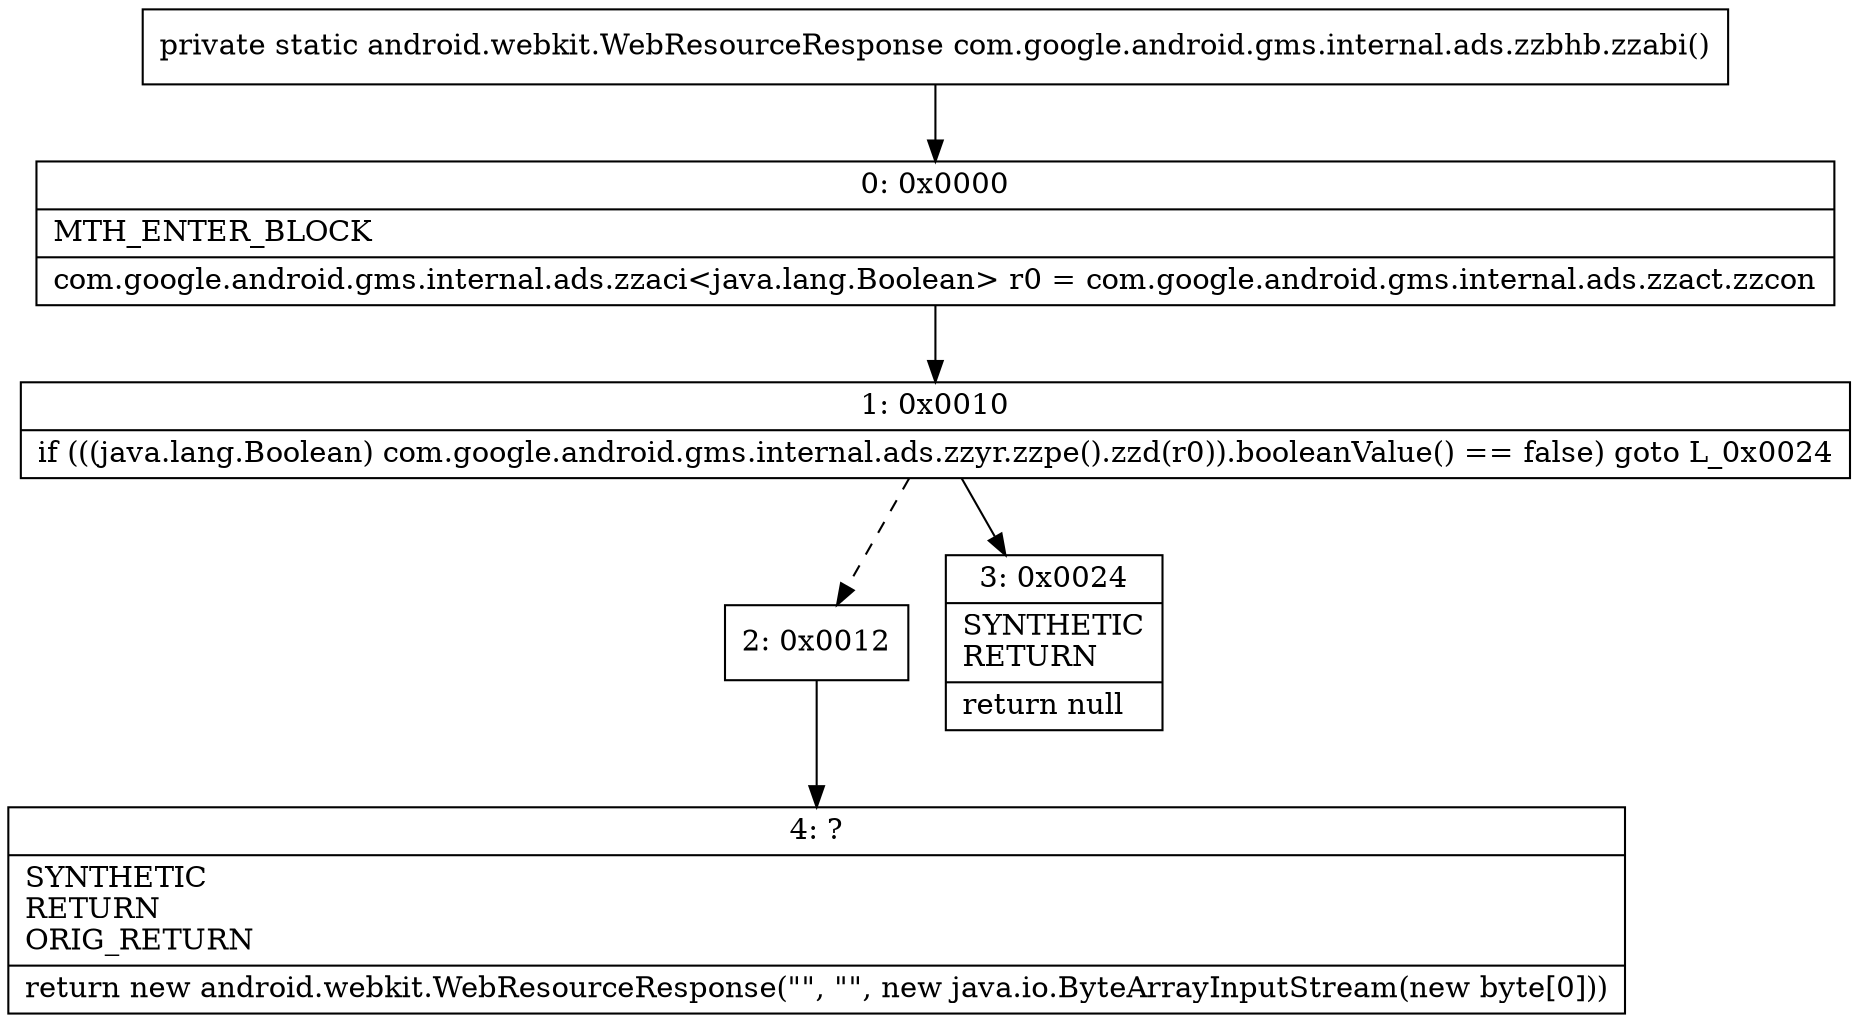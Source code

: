 digraph "CFG forcom.google.android.gms.internal.ads.zzbhb.zzabi()Landroid\/webkit\/WebResourceResponse;" {
Node_0 [shape=record,label="{0\:\ 0x0000|MTH_ENTER_BLOCK\l|com.google.android.gms.internal.ads.zzaci\<java.lang.Boolean\> r0 = com.google.android.gms.internal.ads.zzact.zzcon\l}"];
Node_1 [shape=record,label="{1\:\ 0x0010|if (((java.lang.Boolean) com.google.android.gms.internal.ads.zzyr.zzpe().zzd(r0)).booleanValue() == false) goto L_0x0024\l}"];
Node_2 [shape=record,label="{2\:\ 0x0012}"];
Node_3 [shape=record,label="{3\:\ 0x0024|SYNTHETIC\lRETURN\l|return null\l}"];
Node_4 [shape=record,label="{4\:\ ?|SYNTHETIC\lRETURN\lORIG_RETURN\l|return new android.webkit.WebResourceResponse(\"\", \"\", new java.io.ByteArrayInputStream(new byte[0]))\l}"];
MethodNode[shape=record,label="{private static android.webkit.WebResourceResponse com.google.android.gms.internal.ads.zzbhb.zzabi() }"];
MethodNode -> Node_0;
Node_0 -> Node_1;
Node_1 -> Node_2[style=dashed];
Node_1 -> Node_3;
Node_2 -> Node_4;
}

